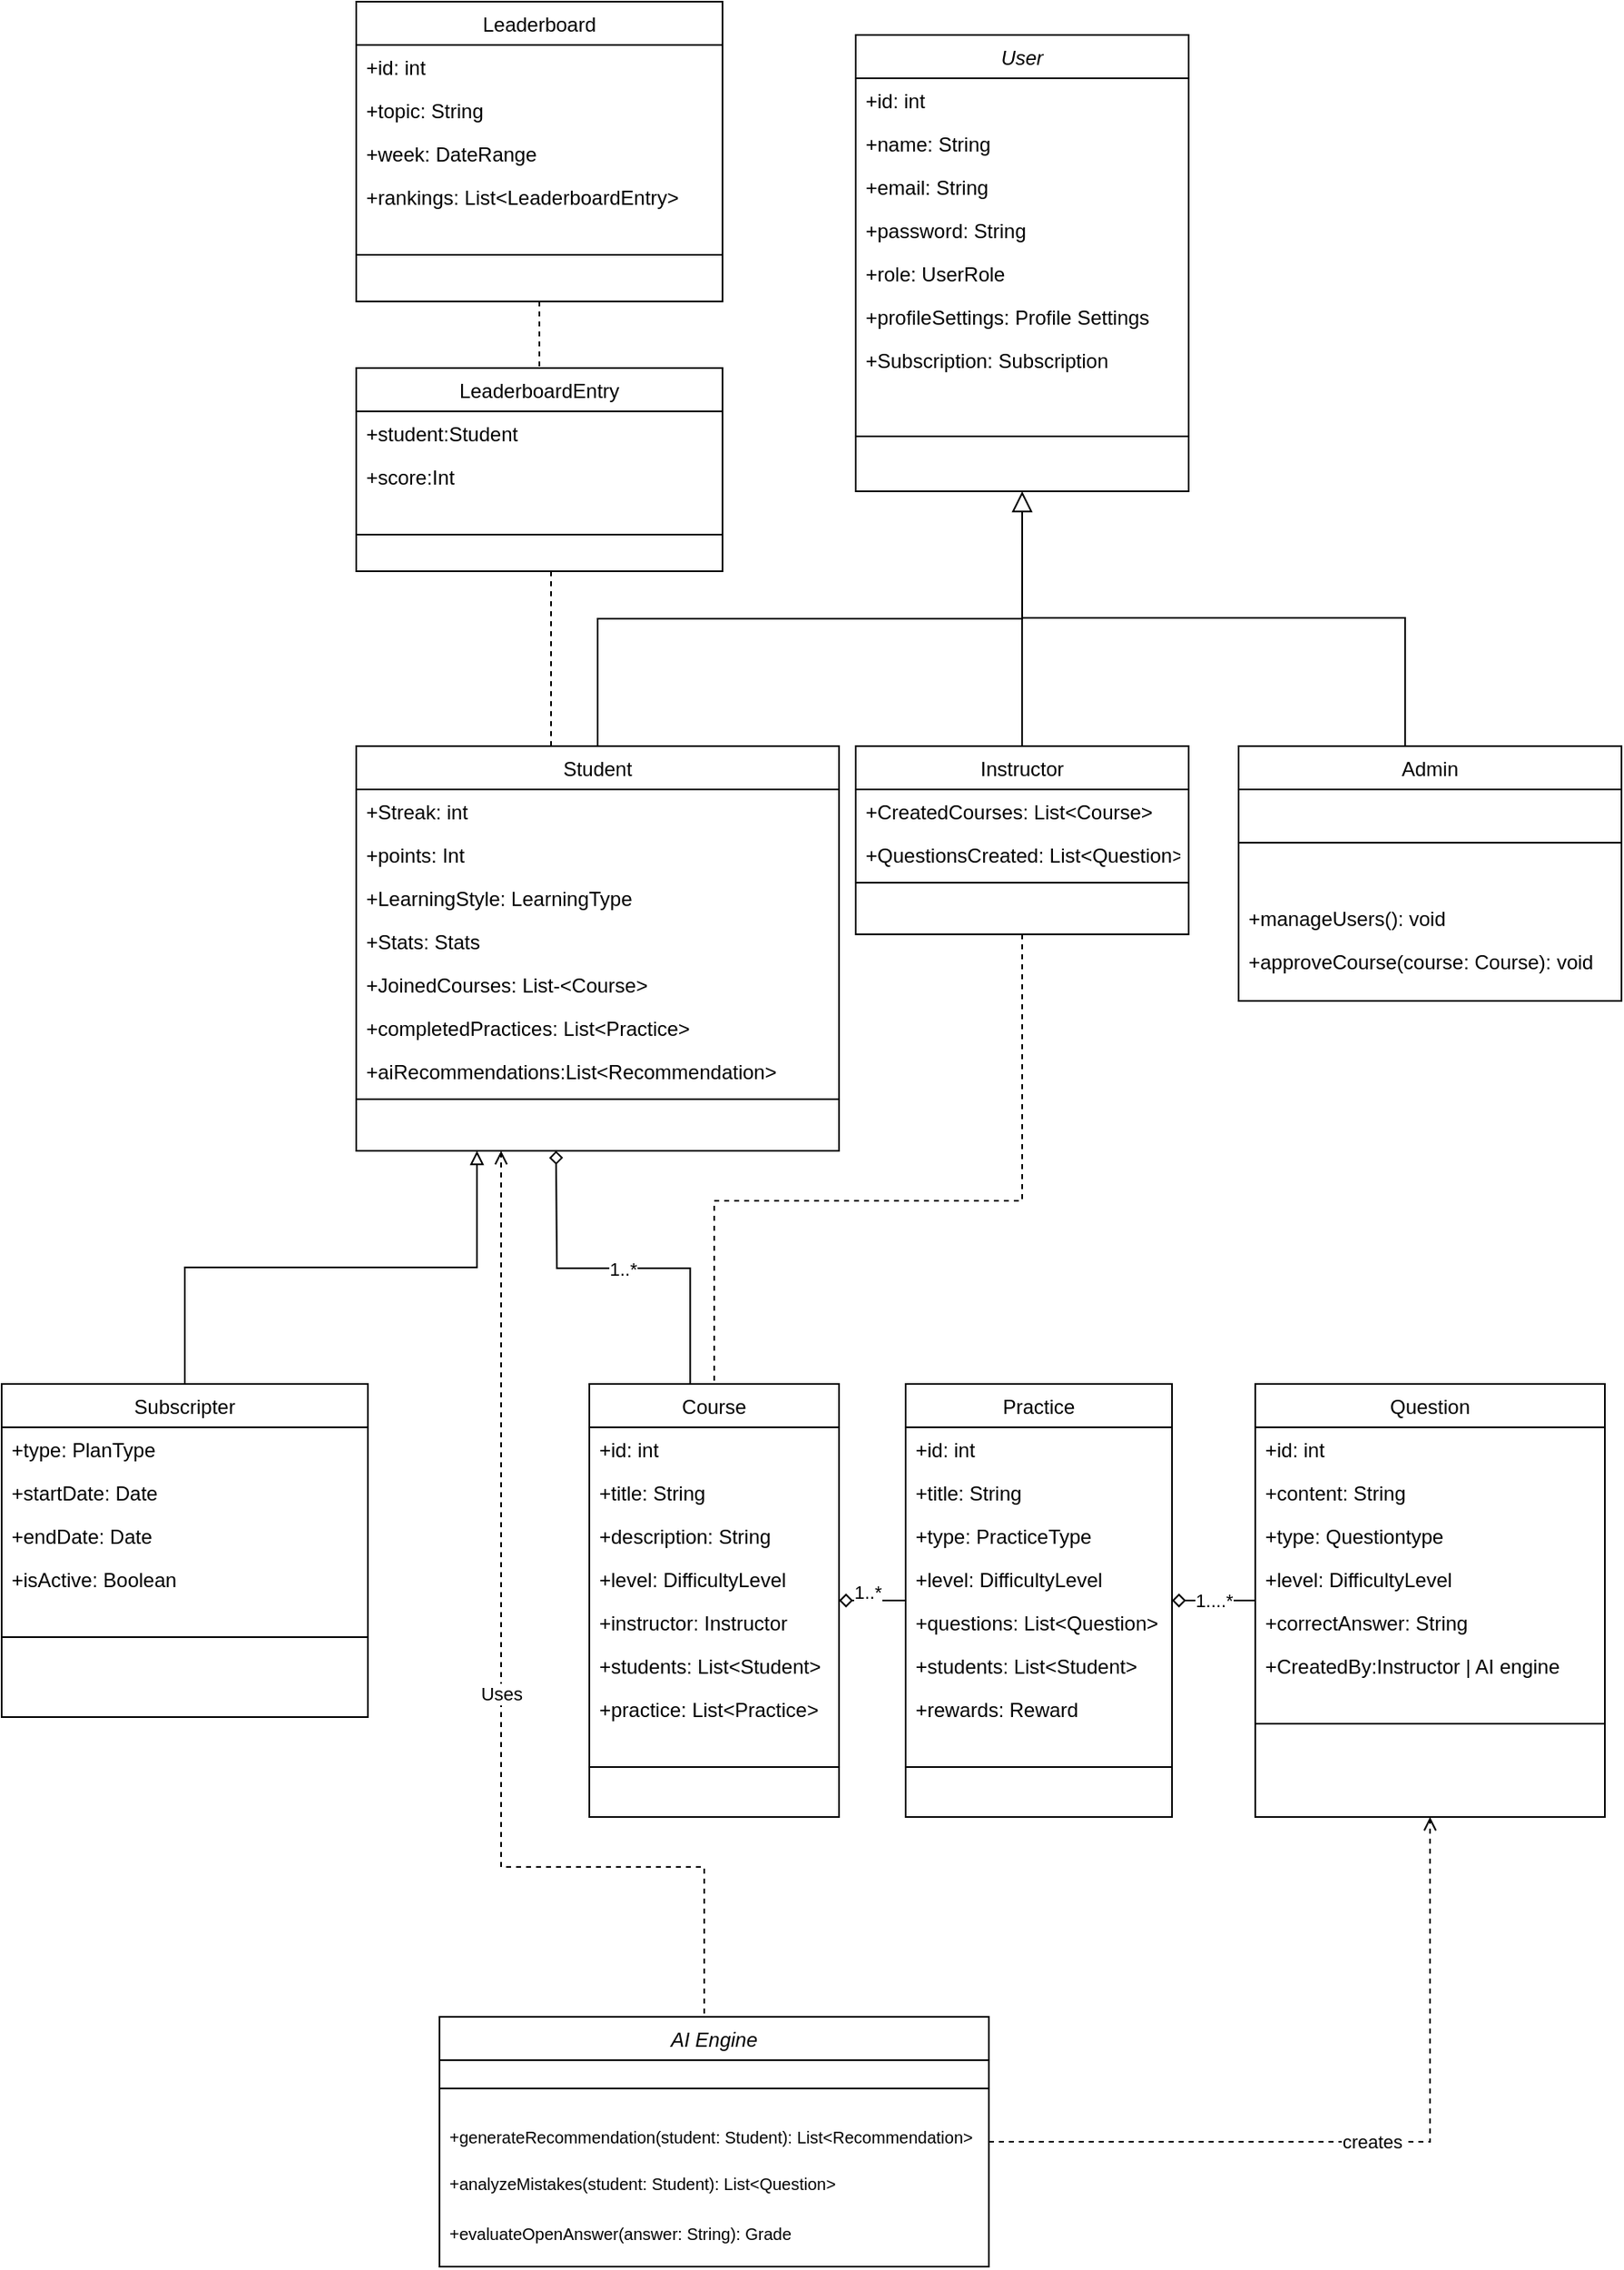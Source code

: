 <mxfile version="27.0.9">
  <diagram id="C5RBs43oDa-KdzZeNtuy" name="Page-1">
    <mxGraphModel dx="2593" dy="1504" grid="1" gridSize="10" guides="1" tooltips="1" connect="1" arrows="1" fold="1" page="1" pageScale="1" pageWidth="400" pageHeight="480" math="0" shadow="0">
      <root>
        <mxCell id="WIyWlLk6GJQsqaUBKTNV-0" />
        <mxCell id="WIyWlLk6GJQsqaUBKTNV-1" parent="WIyWlLk6GJQsqaUBKTNV-0" />
        <mxCell id="zkfFHV4jXpPFQw0GAbJ--0" value="User" style="swimlane;fontStyle=2;align=center;verticalAlign=top;childLayout=stackLayout;horizontal=1;startSize=26;horizontalStack=0;resizeParent=1;resizeLast=0;collapsible=1;marginBottom=0;rounded=0;shadow=0;strokeWidth=1;" parent="WIyWlLk6GJQsqaUBKTNV-1" vertex="1">
          <mxGeometry x="627" y="60" width="200" height="274" as="geometry">
            <mxRectangle x="230" y="140" width="160" height="26" as="alternateBounds" />
          </mxGeometry>
        </mxCell>
        <mxCell id="zkfFHV4jXpPFQw0GAbJ--1" value="+id: int" style="text;align=left;verticalAlign=top;spacingLeft=4;spacingRight=4;overflow=hidden;rotatable=0;points=[[0,0.5],[1,0.5]];portConstraint=eastwest;" parent="zkfFHV4jXpPFQw0GAbJ--0" vertex="1">
          <mxGeometry y="26" width="200" height="26" as="geometry" />
        </mxCell>
        <mxCell id="zkfFHV4jXpPFQw0GAbJ--2" value="+name: String" style="text;align=left;verticalAlign=top;spacingLeft=4;spacingRight=4;overflow=hidden;rotatable=0;points=[[0,0.5],[1,0.5]];portConstraint=eastwest;rounded=0;shadow=0;html=0;" parent="zkfFHV4jXpPFQw0GAbJ--0" vertex="1">
          <mxGeometry y="52" width="200" height="26" as="geometry" />
        </mxCell>
        <mxCell id="zkfFHV4jXpPFQw0GAbJ--3" value="+email: String" style="text;align=left;verticalAlign=top;spacingLeft=4;spacingRight=4;overflow=hidden;rotatable=0;points=[[0,0.5],[1,0.5]];portConstraint=eastwest;rounded=0;shadow=0;html=0;fillColor=none;" parent="zkfFHV4jXpPFQw0GAbJ--0" vertex="1">
          <mxGeometry y="78" width="200" height="26" as="geometry" />
        </mxCell>
        <mxCell id="H2PDiSUWAVNQHR9n_am8-68" value="+password: String" style="text;align=left;verticalAlign=top;spacingLeft=4;spacingRight=4;overflow=hidden;rotatable=0;points=[[0,0.5],[1,0.5]];portConstraint=eastwest;rounded=0;shadow=0;html=0;fillColor=none;" vertex="1" parent="zkfFHV4jXpPFQw0GAbJ--0">
          <mxGeometry y="104" width="200" height="26" as="geometry" />
        </mxCell>
        <mxCell id="H2PDiSUWAVNQHR9n_am8-69" value="+role: UserRole" style="text;align=left;verticalAlign=top;spacingLeft=4;spacingRight=4;overflow=hidden;rotatable=0;points=[[0,0.5],[1,0.5]];portConstraint=eastwest;rounded=0;shadow=0;html=0;fillColor=none;" vertex="1" parent="zkfFHV4jXpPFQw0GAbJ--0">
          <mxGeometry y="130" width="200" height="26" as="geometry" />
        </mxCell>
        <mxCell id="H2PDiSUWAVNQHR9n_am8-70" value="+profileSettings: Profile Settings" style="text;align=left;verticalAlign=top;spacingLeft=4;spacingRight=4;overflow=hidden;rotatable=0;points=[[0,0.5],[1,0.5]];portConstraint=eastwest;rounded=0;shadow=0;html=0;fillColor=none;" vertex="1" parent="zkfFHV4jXpPFQw0GAbJ--0">
          <mxGeometry y="156" width="200" height="26" as="geometry" />
        </mxCell>
        <mxCell id="H2PDiSUWAVNQHR9n_am8-71" value="+Subscription: Subscription" style="text;align=left;verticalAlign=top;spacingLeft=4;spacingRight=4;overflow=hidden;rotatable=0;points=[[0,0.5],[1,0.5]];portConstraint=eastwest;rounded=0;shadow=0;html=0;fillColor=none;" vertex="1" parent="zkfFHV4jXpPFQw0GAbJ--0">
          <mxGeometry y="182" width="200" height="26" as="geometry" />
        </mxCell>
        <mxCell id="zkfFHV4jXpPFQw0GAbJ--4" value="" style="line;html=1;strokeWidth=1;align=left;verticalAlign=middle;spacingTop=-1;spacingLeft=3;spacingRight=3;rotatable=0;labelPosition=right;points=[];portConstraint=eastwest;" parent="zkfFHV4jXpPFQw0GAbJ--0" vertex="1">
          <mxGeometry y="208" width="200" height="66" as="geometry" />
        </mxCell>
        <mxCell id="H2PDiSUWAVNQHR9n_am8-185" style="edgeStyle=orthogonalEdgeStyle;rounded=0;orthogonalLoop=1;jettySize=auto;html=1;entryX=0.5;entryY=1;entryDx=0;entryDy=0;dashed=1;endArrow=none;startFill=0;" edge="1" parent="WIyWlLk6GJQsqaUBKTNV-1" source="zkfFHV4jXpPFQw0GAbJ--6" target="H2PDiSUWAVNQHR9n_am8-166">
          <mxGeometry relative="1" as="geometry">
            <Array as="points">
              <mxPoint x="444" y="382" />
            </Array>
          </mxGeometry>
        </mxCell>
        <mxCell id="zkfFHV4jXpPFQw0GAbJ--6" value="Student" style="swimlane;fontStyle=0;align=center;verticalAlign=top;childLayout=stackLayout;horizontal=1;startSize=26;horizontalStack=0;resizeParent=1;resizeLast=0;collapsible=1;marginBottom=0;rounded=0;shadow=0;strokeWidth=1;" parent="WIyWlLk6GJQsqaUBKTNV-1" vertex="1">
          <mxGeometry x="327" y="487" width="290" height="243" as="geometry">
            <mxRectangle x="130" y="380" width="160" height="26" as="alternateBounds" />
          </mxGeometry>
        </mxCell>
        <mxCell id="zkfFHV4jXpPFQw0GAbJ--7" value="+Streak: int" style="text;align=left;verticalAlign=top;spacingLeft=4;spacingRight=4;overflow=hidden;rotatable=0;points=[[0,0.5],[1,0.5]];portConstraint=eastwest;" parent="zkfFHV4jXpPFQw0GAbJ--6" vertex="1">
          <mxGeometry y="26" width="290" height="26" as="geometry" />
        </mxCell>
        <mxCell id="zkfFHV4jXpPFQw0GAbJ--8" value="+points: Int" style="text;align=left;verticalAlign=top;spacingLeft=4;spacingRight=4;overflow=hidden;rotatable=0;points=[[0,0.5],[1,0.5]];portConstraint=eastwest;rounded=0;shadow=0;html=0;" parent="zkfFHV4jXpPFQw0GAbJ--6" vertex="1">
          <mxGeometry y="52" width="290" height="26" as="geometry" />
        </mxCell>
        <mxCell id="H2PDiSUWAVNQHR9n_am8-72" value="+LearningStyle: LearningType" style="text;align=left;verticalAlign=top;spacingLeft=4;spacingRight=4;overflow=hidden;rotatable=0;points=[[0,0.5],[1,0.5]];portConstraint=eastwest;rounded=0;shadow=0;html=0;" vertex="1" parent="zkfFHV4jXpPFQw0GAbJ--6">
          <mxGeometry y="78" width="290" height="26" as="geometry" />
        </mxCell>
        <mxCell id="H2PDiSUWAVNQHR9n_am8-73" value="+Stats: Stats" style="text;align=left;verticalAlign=top;spacingLeft=4;spacingRight=4;overflow=hidden;rotatable=0;points=[[0,0.5],[1,0.5]];portConstraint=eastwest;rounded=0;shadow=0;html=0;" vertex="1" parent="zkfFHV4jXpPFQw0GAbJ--6">
          <mxGeometry y="104" width="290" height="26" as="geometry" />
        </mxCell>
        <mxCell id="H2PDiSUWAVNQHR9n_am8-74" value="+JoinedCourses: List-&lt;Course&gt;" style="text;align=left;verticalAlign=top;spacingLeft=4;spacingRight=4;overflow=hidden;rotatable=0;points=[[0,0.5],[1,0.5]];portConstraint=eastwest;rounded=0;shadow=0;html=0;" vertex="1" parent="zkfFHV4jXpPFQw0GAbJ--6">
          <mxGeometry y="130" width="290" height="26" as="geometry" />
        </mxCell>
        <mxCell id="H2PDiSUWAVNQHR9n_am8-75" value="+completedPractices: List&lt;Practice&gt;" style="text;align=left;verticalAlign=top;spacingLeft=4;spacingRight=4;overflow=hidden;rotatable=0;points=[[0,0.5],[1,0.5]];portConstraint=eastwest;rounded=0;shadow=0;html=0;" vertex="1" parent="zkfFHV4jXpPFQw0GAbJ--6">
          <mxGeometry y="156" width="290" height="26" as="geometry" />
        </mxCell>
        <mxCell id="H2PDiSUWAVNQHR9n_am8-76" value="+aiRecommendations:List&lt;Recommendation&gt;" style="text;align=left;verticalAlign=top;spacingLeft=4;spacingRight=4;overflow=hidden;rotatable=0;points=[[0,0.5],[1,0.5]];portConstraint=eastwest;rounded=0;shadow=0;html=0;" vertex="1" parent="zkfFHV4jXpPFQw0GAbJ--6">
          <mxGeometry y="182" width="290" height="26" as="geometry" />
        </mxCell>
        <mxCell id="zkfFHV4jXpPFQw0GAbJ--9" value="" style="line;html=1;strokeWidth=1;align=left;verticalAlign=middle;spacingTop=-1;spacingLeft=3;spacingRight=3;rotatable=0;labelPosition=right;points=[];portConstraint=eastwest;" parent="zkfFHV4jXpPFQw0GAbJ--6" vertex="1">
          <mxGeometry y="208" width="290" height="8" as="geometry" />
        </mxCell>
        <mxCell id="zkfFHV4jXpPFQw0GAbJ--12" value="" style="endArrow=block;endSize=10;endFill=0;shadow=0;strokeWidth=1;rounded=0;curved=0;edgeStyle=elbowEdgeStyle;elbow=vertical;" parent="WIyWlLk6GJQsqaUBKTNV-1" source="zkfFHV4jXpPFQw0GAbJ--6" target="zkfFHV4jXpPFQw0GAbJ--0" edge="1">
          <mxGeometry width="160" relative="1" as="geometry">
            <mxPoint x="397" y="243" as="sourcePoint" />
            <mxPoint x="397" y="243" as="targetPoint" />
          </mxGeometry>
        </mxCell>
        <mxCell id="H2PDiSUWAVNQHR9n_am8-184" style="edgeStyle=orthogonalEdgeStyle;rounded=0;orthogonalLoop=1;jettySize=auto;html=1;endArrow=none;startFill=0;dashed=1;" edge="1" parent="WIyWlLk6GJQsqaUBKTNV-1" source="zkfFHV4jXpPFQw0GAbJ--13" target="H2PDiSUWAVNQHR9n_am8-95">
          <mxGeometry relative="1" as="geometry">
            <Array as="points">
              <mxPoint x="727" y="760" />
              <mxPoint x="542" y="760" />
            </Array>
          </mxGeometry>
        </mxCell>
        <mxCell id="zkfFHV4jXpPFQw0GAbJ--13" value="Instructor" style="swimlane;fontStyle=0;align=center;verticalAlign=top;childLayout=stackLayout;horizontal=1;startSize=26;horizontalStack=0;resizeParent=1;resizeLast=0;collapsible=1;marginBottom=0;rounded=0;shadow=0;strokeWidth=1;" parent="WIyWlLk6GJQsqaUBKTNV-1" vertex="1">
          <mxGeometry x="627" y="487" width="200" height="113" as="geometry">
            <mxRectangle x="340" y="380" width="170" height="26" as="alternateBounds" />
          </mxGeometry>
        </mxCell>
        <mxCell id="zkfFHV4jXpPFQw0GAbJ--14" value="+CreatedCourses: List&lt;Course&gt;" style="text;align=left;verticalAlign=top;spacingLeft=4;spacingRight=4;overflow=hidden;rotatable=0;points=[[0,0.5],[1,0.5]];portConstraint=eastwest;" parent="zkfFHV4jXpPFQw0GAbJ--13" vertex="1">
          <mxGeometry y="26" width="200" height="26" as="geometry" />
        </mxCell>
        <mxCell id="H2PDiSUWAVNQHR9n_am8-83" value="+QuestionsCreated: List&lt;Question&gt;" style="text;align=left;verticalAlign=top;spacingLeft=4;spacingRight=4;overflow=hidden;rotatable=0;points=[[0,0.5],[1,0.5]];portConstraint=eastwest;" vertex="1" parent="zkfFHV4jXpPFQw0GAbJ--13">
          <mxGeometry y="52" width="200" height="26" as="geometry" />
        </mxCell>
        <mxCell id="zkfFHV4jXpPFQw0GAbJ--15" value="" style="line;html=1;strokeWidth=1;align=left;verticalAlign=middle;spacingTop=-1;spacingLeft=3;spacingRight=3;rotatable=0;labelPosition=right;points=[];portConstraint=eastwest;" parent="zkfFHV4jXpPFQw0GAbJ--13" vertex="1">
          <mxGeometry y="78" width="200" height="8" as="geometry" />
        </mxCell>
        <mxCell id="zkfFHV4jXpPFQw0GAbJ--16" value="" style="endArrow=none;endSize=10;endFill=0;shadow=0;strokeWidth=1;rounded=0;curved=0;edgeStyle=elbowEdgeStyle;elbow=vertical;startFill=0;" parent="WIyWlLk6GJQsqaUBKTNV-1" edge="1">
          <mxGeometry width="160" relative="1" as="geometry">
            <mxPoint x="726.93" y="487" as="sourcePoint" />
            <mxPoint x="727" y="350" as="targetPoint" />
          </mxGeometry>
        </mxCell>
        <mxCell id="H2PDiSUWAVNQHR9n_am8-94" style="edgeStyle=orthogonalEdgeStyle;rounded=0;orthogonalLoop=1;jettySize=auto;html=1;endArrow=none;endFill=0;startFill=0;" edge="1" parent="WIyWlLk6GJQsqaUBKTNV-1" source="H2PDiSUWAVNQHR9n_am8-88">
          <mxGeometry relative="1" as="geometry">
            <mxPoint x="727" y="350" as="targetPoint" />
            <Array as="points">
              <mxPoint x="957" y="410" />
              <mxPoint x="727" y="410" />
            </Array>
          </mxGeometry>
        </mxCell>
        <mxCell id="H2PDiSUWAVNQHR9n_am8-88" value="Admin" style="swimlane;fontStyle=0;align=center;verticalAlign=top;childLayout=stackLayout;horizontal=1;startSize=26;horizontalStack=0;resizeParent=1;resizeLast=0;collapsible=1;marginBottom=0;rounded=0;shadow=0;strokeWidth=1;" vertex="1" parent="WIyWlLk6GJQsqaUBKTNV-1">
          <mxGeometry x="857" y="487" width="230" height="153" as="geometry">
            <mxRectangle x="340" y="380" width="170" height="26" as="alternateBounds" />
          </mxGeometry>
        </mxCell>
        <mxCell id="H2PDiSUWAVNQHR9n_am8-91" value="" style="line;html=1;strokeWidth=1;align=left;verticalAlign=middle;spacingTop=-1;spacingLeft=3;spacingRight=3;rotatable=0;labelPosition=right;points=[];portConstraint=eastwest;" vertex="1" parent="H2PDiSUWAVNQHR9n_am8-88">
          <mxGeometry y="26" width="230" height="64" as="geometry" />
        </mxCell>
        <mxCell id="H2PDiSUWAVNQHR9n_am8-89" value="+manageUsers(): void" style="text;align=left;verticalAlign=top;spacingLeft=4;spacingRight=4;overflow=hidden;rotatable=0;points=[[0,0.5],[1,0.5]];portConstraint=eastwest;" vertex="1" parent="H2PDiSUWAVNQHR9n_am8-88">
          <mxGeometry y="90" width="230" height="26" as="geometry" />
        </mxCell>
        <mxCell id="H2PDiSUWAVNQHR9n_am8-90" value="+approveCourse(course: Course): void" style="text;align=left;verticalAlign=top;spacingLeft=4;spacingRight=4;overflow=hidden;rotatable=0;points=[[0,0.5],[1,0.5]];portConstraint=eastwest;" vertex="1" parent="H2PDiSUWAVNQHR9n_am8-88">
          <mxGeometry y="116" width="230" height="26" as="geometry" />
        </mxCell>
        <mxCell id="H2PDiSUWAVNQHR9n_am8-179" value="1..*" style="edgeStyle=orthogonalEdgeStyle;rounded=0;orthogonalLoop=1;jettySize=auto;html=1;endArrow=diamond;endFill=0;strokeWidth=1;exitX=0.404;exitY=0;exitDx=0;exitDy=0;exitPerimeter=0;" edge="1" parent="WIyWlLk6GJQsqaUBKTNV-1" source="H2PDiSUWAVNQHR9n_am8-95">
          <mxGeometry relative="1" as="geometry">
            <mxPoint x="447.0" y="730.0" as="targetPoint" />
            <mxPoint x="527" y="860" as="sourcePoint" />
          </mxGeometry>
        </mxCell>
        <mxCell id="H2PDiSUWAVNQHR9n_am8-95" value="Course" style="swimlane;fontStyle=0;align=center;verticalAlign=top;childLayout=stackLayout;horizontal=1;startSize=26;horizontalStack=0;resizeParent=1;resizeLast=0;collapsible=1;marginBottom=0;rounded=0;shadow=0;strokeWidth=1;" vertex="1" parent="WIyWlLk6GJQsqaUBKTNV-1">
          <mxGeometry x="467" y="870" width="150" height="260" as="geometry">
            <mxRectangle x="340" y="380" width="170" height="26" as="alternateBounds" />
          </mxGeometry>
        </mxCell>
        <mxCell id="H2PDiSUWAVNQHR9n_am8-99" value="+id: int" style="text;align=left;verticalAlign=top;spacingLeft=4;spacingRight=4;overflow=hidden;rotatable=0;points=[[0,0.5],[1,0.5]];portConstraint=eastwest;" vertex="1" parent="H2PDiSUWAVNQHR9n_am8-95">
          <mxGeometry y="26" width="150" height="26" as="geometry" />
        </mxCell>
        <mxCell id="H2PDiSUWAVNQHR9n_am8-100" value="+title: String" style="text;align=left;verticalAlign=top;spacingLeft=4;spacingRight=4;overflow=hidden;rotatable=0;points=[[0,0.5],[1,0.5]];portConstraint=eastwest;" vertex="1" parent="H2PDiSUWAVNQHR9n_am8-95">
          <mxGeometry y="52" width="150" height="26" as="geometry" />
        </mxCell>
        <mxCell id="H2PDiSUWAVNQHR9n_am8-101" value="+description: String" style="text;align=left;verticalAlign=top;spacingLeft=4;spacingRight=4;overflow=hidden;rotatable=0;points=[[0,0.5],[1,0.5]];portConstraint=eastwest;" vertex="1" parent="H2PDiSUWAVNQHR9n_am8-95">
          <mxGeometry y="78" width="150" height="26" as="geometry" />
        </mxCell>
        <mxCell id="H2PDiSUWAVNQHR9n_am8-102" value="+level: DifficultyLevel" style="text;align=left;verticalAlign=top;spacingLeft=4;spacingRight=4;overflow=hidden;rotatable=0;points=[[0,0.5],[1,0.5]];portConstraint=eastwest;" vertex="1" parent="H2PDiSUWAVNQHR9n_am8-95">
          <mxGeometry y="104" width="150" height="26" as="geometry" />
        </mxCell>
        <mxCell id="H2PDiSUWAVNQHR9n_am8-103" value="+instructor: Instructor&#xa;" style="text;align=left;verticalAlign=top;spacingLeft=4;spacingRight=4;overflow=hidden;rotatable=0;points=[[0,0.5],[1,0.5]];portConstraint=eastwest;" vertex="1" parent="H2PDiSUWAVNQHR9n_am8-95">
          <mxGeometry y="130" width="150" height="26" as="geometry" />
        </mxCell>
        <mxCell id="H2PDiSUWAVNQHR9n_am8-104" value="+students: List&lt;Student&gt;" style="text;align=left;verticalAlign=top;spacingLeft=4;spacingRight=4;overflow=hidden;rotatable=0;points=[[0,0.5],[1,0.5]];portConstraint=eastwest;" vertex="1" parent="H2PDiSUWAVNQHR9n_am8-95">
          <mxGeometry y="156" width="150" height="26" as="geometry" />
        </mxCell>
        <mxCell id="H2PDiSUWAVNQHR9n_am8-105" value="+practice: List&lt;Practice&gt;" style="text;align=left;verticalAlign=top;spacingLeft=4;spacingRight=4;overflow=hidden;rotatable=0;points=[[0,0.5],[1,0.5]];portConstraint=eastwest;" vertex="1" parent="H2PDiSUWAVNQHR9n_am8-95">
          <mxGeometry y="182" width="150" height="26" as="geometry" />
        </mxCell>
        <mxCell id="H2PDiSUWAVNQHR9n_am8-96" value="" style="line;html=1;strokeWidth=1;align=left;verticalAlign=middle;spacingTop=-1;spacingLeft=3;spacingRight=3;rotatable=0;labelPosition=right;points=[];portConstraint=eastwest;" vertex="1" parent="H2PDiSUWAVNQHR9n_am8-95">
          <mxGeometry y="208" width="150" height="44" as="geometry" />
        </mxCell>
        <mxCell id="H2PDiSUWAVNQHR9n_am8-180" style="edgeStyle=orthogonalEdgeStyle;rounded=0;orthogonalLoop=1;jettySize=auto;html=1;endArrow=diamond;endFill=0;" edge="1" parent="WIyWlLk6GJQsqaUBKTNV-1" source="H2PDiSUWAVNQHR9n_am8-116" target="H2PDiSUWAVNQHR9n_am8-95">
          <mxGeometry relative="1" as="geometry" />
        </mxCell>
        <mxCell id="H2PDiSUWAVNQHR9n_am8-182" value="&lt;div&gt;1..*&lt;/div&gt;&lt;div&gt;&lt;br&gt;&lt;/div&gt;" style="edgeLabel;html=1;align=center;verticalAlign=middle;resizable=0;points=[];" vertex="1" connectable="0" parent="H2PDiSUWAVNQHR9n_am8-180">
          <mxGeometry x="0.185" y="2" relative="1" as="geometry">
            <mxPoint as="offset" />
          </mxGeometry>
        </mxCell>
        <mxCell id="H2PDiSUWAVNQHR9n_am8-116" value="Practice" style="swimlane;fontStyle=0;align=center;verticalAlign=top;childLayout=stackLayout;horizontal=1;startSize=26;horizontalStack=0;resizeParent=1;resizeLast=0;collapsible=1;marginBottom=0;rounded=0;shadow=0;strokeWidth=1;" vertex="1" parent="WIyWlLk6GJQsqaUBKTNV-1">
          <mxGeometry x="657" y="870" width="160" height="260" as="geometry">
            <mxRectangle x="340" y="380" width="170" height="26" as="alternateBounds" />
          </mxGeometry>
        </mxCell>
        <mxCell id="H2PDiSUWAVNQHR9n_am8-117" value="+id: int" style="text;align=left;verticalAlign=top;spacingLeft=4;spacingRight=4;overflow=hidden;rotatable=0;points=[[0,0.5],[1,0.5]];portConstraint=eastwest;" vertex="1" parent="H2PDiSUWAVNQHR9n_am8-116">
          <mxGeometry y="26" width="160" height="26" as="geometry" />
        </mxCell>
        <mxCell id="H2PDiSUWAVNQHR9n_am8-118" value="+title: String" style="text;align=left;verticalAlign=top;spacingLeft=4;spacingRight=4;overflow=hidden;rotatable=0;points=[[0,0.5],[1,0.5]];portConstraint=eastwest;" vertex="1" parent="H2PDiSUWAVNQHR9n_am8-116">
          <mxGeometry y="52" width="160" height="26" as="geometry" />
        </mxCell>
        <mxCell id="H2PDiSUWAVNQHR9n_am8-119" value="+type: PracticeType" style="text;align=left;verticalAlign=top;spacingLeft=4;spacingRight=4;overflow=hidden;rotatable=0;points=[[0,0.5],[1,0.5]];portConstraint=eastwest;" vertex="1" parent="H2PDiSUWAVNQHR9n_am8-116">
          <mxGeometry y="78" width="160" height="26" as="geometry" />
        </mxCell>
        <mxCell id="H2PDiSUWAVNQHR9n_am8-120" value="+level: DifficultyLevel" style="text;align=left;verticalAlign=top;spacingLeft=4;spacingRight=4;overflow=hidden;rotatable=0;points=[[0,0.5],[1,0.5]];portConstraint=eastwest;" vertex="1" parent="H2PDiSUWAVNQHR9n_am8-116">
          <mxGeometry y="104" width="160" height="26" as="geometry" />
        </mxCell>
        <mxCell id="H2PDiSUWAVNQHR9n_am8-121" value="+questions: List&lt;Question&gt;" style="text;align=left;verticalAlign=top;spacingLeft=4;spacingRight=4;overflow=hidden;rotatable=0;points=[[0,0.5],[1,0.5]];portConstraint=eastwest;" vertex="1" parent="H2PDiSUWAVNQHR9n_am8-116">
          <mxGeometry y="130" width="160" height="26" as="geometry" />
        </mxCell>
        <mxCell id="H2PDiSUWAVNQHR9n_am8-122" value="+students: List&lt;Student&gt;" style="text;align=left;verticalAlign=top;spacingLeft=4;spacingRight=4;overflow=hidden;rotatable=0;points=[[0,0.5],[1,0.5]];portConstraint=eastwest;" vertex="1" parent="H2PDiSUWAVNQHR9n_am8-116">
          <mxGeometry y="156" width="160" height="26" as="geometry" />
        </mxCell>
        <mxCell id="H2PDiSUWAVNQHR9n_am8-123" value="+rewards: Reward" style="text;align=left;verticalAlign=top;spacingLeft=4;spacingRight=4;overflow=hidden;rotatable=0;points=[[0,0.5],[1,0.5]];portConstraint=eastwest;" vertex="1" parent="H2PDiSUWAVNQHR9n_am8-116">
          <mxGeometry y="182" width="160" height="26" as="geometry" />
        </mxCell>
        <mxCell id="H2PDiSUWAVNQHR9n_am8-124" value="" style="line;html=1;strokeWidth=1;align=left;verticalAlign=middle;spacingTop=-1;spacingLeft=3;spacingRight=3;rotatable=0;labelPosition=right;points=[];portConstraint=eastwest;" vertex="1" parent="H2PDiSUWAVNQHR9n_am8-116">
          <mxGeometry y="208" width="160" height="44" as="geometry" />
        </mxCell>
        <mxCell id="H2PDiSUWAVNQHR9n_am8-181" value="1....*" style="edgeStyle=orthogonalEdgeStyle;rounded=0;orthogonalLoop=1;jettySize=auto;html=1;endArrow=diamond;endFill=0;" edge="1" parent="WIyWlLk6GJQsqaUBKTNV-1" source="H2PDiSUWAVNQHR9n_am8-134" target="H2PDiSUWAVNQHR9n_am8-116">
          <mxGeometry relative="1" as="geometry" />
        </mxCell>
        <mxCell id="H2PDiSUWAVNQHR9n_am8-134" value="Question" style="swimlane;fontStyle=0;align=center;verticalAlign=top;childLayout=stackLayout;horizontal=1;startSize=26;horizontalStack=0;resizeParent=1;resizeLast=0;collapsible=1;marginBottom=0;rounded=0;shadow=0;strokeWidth=1;" vertex="1" parent="WIyWlLk6GJQsqaUBKTNV-1">
          <mxGeometry x="867" y="870" width="210" height="260" as="geometry">
            <mxRectangle x="340" y="380" width="170" height="26" as="alternateBounds" />
          </mxGeometry>
        </mxCell>
        <mxCell id="H2PDiSUWAVNQHR9n_am8-135" value="+id: int" style="text;align=left;verticalAlign=top;spacingLeft=4;spacingRight=4;overflow=hidden;rotatable=0;points=[[0,0.5],[1,0.5]];portConstraint=eastwest;" vertex="1" parent="H2PDiSUWAVNQHR9n_am8-134">
          <mxGeometry y="26" width="210" height="26" as="geometry" />
        </mxCell>
        <mxCell id="H2PDiSUWAVNQHR9n_am8-136" value="+content: String" style="text;align=left;verticalAlign=top;spacingLeft=4;spacingRight=4;overflow=hidden;rotatable=0;points=[[0,0.5],[1,0.5]];portConstraint=eastwest;" vertex="1" parent="H2PDiSUWAVNQHR9n_am8-134">
          <mxGeometry y="52" width="210" height="26" as="geometry" />
        </mxCell>
        <mxCell id="H2PDiSUWAVNQHR9n_am8-137" value="+type: Questiontype" style="text;align=left;verticalAlign=top;spacingLeft=4;spacingRight=4;overflow=hidden;rotatable=0;points=[[0,0.5],[1,0.5]];portConstraint=eastwest;" vertex="1" parent="H2PDiSUWAVNQHR9n_am8-134">
          <mxGeometry y="78" width="210" height="26" as="geometry" />
        </mxCell>
        <mxCell id="H2PDiSUWAVNQHR9n_am8-138" value="+level: DifficultyLevel" style="text;align=left;verticalAlign=top;spacingLeft=4;spacingRight=4;overflow=hidden;rotatable=0;points=[[0,0.5],[1,0.5]];portConstraint=eastwest;" vertex="1" parent="H2PDiSUWAVNQHR9n_am8-134">
          <mxGeometry y="104" width="210" height="26" as="geometry" />
        </mxCell>
        <mxCell id="H2PDiSUWAVNQHR9n_am8-139" value="+correctAnswer: String" style="text;align=left;verticalAlign=top;spacingLeft=4;spacingRight=4;overflow=hidden;rotatable=0;points=[[0,0.5],[1,0.5]];portConstraint=eastwest;" vertex="1" parent="H2PDiSUWAVNQHR9n_am8-134">
          <mxGeometry y="130" width="210" height="26" as="geometry" />
        </mxCell>
        <mxCell id="H2PDiSUWAVNQHR9n_am8-140" value="+CreatedBy:Instructor | AI engine" style="text;align=left;verticalAlign=top;spacingLeft=4;spacingRight=4;overflow=hidden;rotatable=0;points=[[0,0.5],[1,0.5]];portConstraint=eastwest;" vertex="1" parent="H2PDiSUWAVNQHR9n_am8-134">
          <mxGeometry y="156" width="210" height="26" as="geometry" />
        </mxCell>
        <mxCell id="H2PDiSUWAVNQHR9n_am8-142" value="" style="line;html=1;strokeWidth=1;align=left;verticalAlign=middle;spacingTop=-1;spacingLeft=3;spacingRight=3;rotatable=0;labelPosition=right;points=[];portConstraint=eastwest;" vertex="1" parent="H2PDiSUWAVNQHR9n_am8-134">
          <mxGeometry y="182" width="210" height="44" as="geometry" />
        </mxCell>
        <mxCell id="H2PDiSUWAVNQHR9n_am8-189" value="creates" style="edgeStyle=orthogonalEdgeStyle;rounded=0;orthogonalLoop=1;jettySize=auto;html=1;entryX=0.5;entryY=1;entryDx=0;entryDy=0;dashed=1;endArrow=open;endFill=0;" edge="1" parent="WIyWlLk6GJQsqaUBKTNV-1" source="H2PDiSUWAVNQHR9n_am8-145" target="H2PDiSUWAVNQHR9n_am8-134">
          <mxGeometry relative="1" as="geometry" />
        </mxCell>
        <mxCell id="H2PDiSUWAVNQHR9n_am8-190" value="Uses" style="edgeStyle=orthogonalEdgeStyle;rounded=0;orthogonalLoop=1;jettySize=auto;html=1;dashed=1;endArrow=open;endFill=0;" edge="1" parent="WIyWlLk6GJQsqaUBKTNV-1">
          <mxGeometry relative="1" as="geometry">
            <mxPoint x="414" y="730" as="targetPoint" />
            <mxPoint x="536" y="1260" as="sourcePoint" />
            <Array as="points">
              <mxPoint x="536" y="1160" />
              <mxPoint x="414" y="1160" />
            </Array>
          </mxGeometry>
        </mxCell>
        <mxCell id="H2PDiSUWAVNQHR9n_am8-145" value="AI Engine" style="swimlane;fontStyle=2;align=center;verticalAlign=top;childLayout=stackLayout;horizontal=1;startSize=26;horizontalStack=0;resizeParent=1;resizeLast=0;collapsible=1;marginBottom=0;rounded=0;shadow=0;strokeWidth=1;" vertex="1" parent="WIyWlLk6GJQsqaUBKTNV-1">
          <mxGeometry x="377" y="1250" width="330" height="150" as="geometry">
            <mxRectangle x="230" y="140" width="160" height="26" as="alternateBounds" />
          </mxGeometry>
        </mxCell>
        <mxCell id="H2PDiSUWAVNQHR9n_am8-153" value="" style="line;html=1;strokeWidth=1;align=left;verticalAlign=middle;spacingTop=-1;spacingLeft=3;spacingRight=3;rotatable=0;labelPosition=right;points=[];portConstraint=eastwest;" vertex="1" parent="H2PDiSUWAVNQHR9n_am8-145">
          <mxGeometry y="26" width="330" height="34" as="geometry" />
        </mxCell>
        <mxCell id="H2PDiSUWAVNQHR9n_am8-154" value="+generateRecommendation(student: Student): List&lt;Recommendation&gt;" style="text;align=left;verticalAlign=top;spacingLeft=4;spacingRight=4;overflow=hidden;rotatable=0;points=[[0,0.5],[1,0.5]];portConstraint=eastwest;fontSize=10;" vertex="1" parent="H2PDiSUWAVNQHR9n_am8-145">
          <mxGeometry y="60" width="330" height="28" as="geometry" />
        </mxCell>
        <mxCell id="H2PDiSUWAVNQHR9n_am8-155" value="+analyzeMistakes(student: Student): List&lt;Question&gt;" style="text;align=left;verticalAlign=top;spacingLeft=4;spacingRight=4;overflow=hidden;rotatable=0;points=[[0,0.5],[1,0.5]];portConstraint=eastwest;fontSize=10;" vertex="1" parent="H2PDiSUWAVNQHR9n_am8-145">
          <mxGeometry y="88" width="330" height="30" as="geometry" />
        </mxCell>
        <mxCell id="H2PDiSUWAVNQHR9n_am8-156" value="+evaluateOpenAnswer(answer: String): Grade" style="text;align=left;verticalAlign=top;spacingLeft=4;spacingRight=4;overflow=hidden;rotatable=0;points=[[0,0.5],[1,0.5]];portConstraint=eastwest;fontSize=10;" vertex="1" parent="H2PDiSUWAVNQHR9n_am8-145">
          <mxGeometry y="118" width="330" height="30" as="geometry" />
        </mxCell>
        <mxCell id="H2PDiSUWAVNQHR9n_am8-186" style="edgeStyle=orthogonalEdgeStyle;rounded=0;orthogonalLoop=1;jettySize=auto;html=1;entryX=0.5;entryY=0;entryDx=0;entryDy=0;endArrow=none;startFill=0;dashed=1;" edge="1" parent="WIyWlLk6GJQsqaUBKTNV-1" source="H2PDiSUWAVNQHR9n_am8-157" target="H2PDiSUWAVNQHR9n_am8-166">
          <mxGeometry relative="1" as="geometry" />
        </mxCell>
        <mxCell id="H2PDiSUWAVNQHR9n_am8-157" value="Leaderboard" style="swimlane;fontStyle=0;align=center;verticalAlign=top;childLayout=stackLayout;horizontal=1;startSize=26;horizontalStack=0;resizeParent=1;resizeLast=0;collapsible=1;marginBottom=0;rounded=0;shadow=0;strokeWidth=1;" vertex="1" parent="WIyWlLk6GJQsqaUBKTNV-1">
          <mxGeometry x="327" y="40" width="220" height="180" as="geometry">
            <mxRectangle x="340" y="380" width="170" height="26" as="alternateBounds" />
          </mxGeometry>
        </mxCell>
        <mxCell id="H2PDiSUWAVNQHR9n_am8-158" value="+id: int" style="text;align=left;verticalAlign=top;spacingLeft=4;spacingRight=4;overflow=hidden;rotatable=0;points=[[0,0.5],[1,0.5]];portConstraint=eastwest;" vertex="1" parent="H2PDiSUWAVNQHR9n_am8-157">
          <mxGeometry y="26" width="220" height="26" as="geometry" />
        </mxCell>
        <mxCell id="H2PDiSUWAVNQHR9n_am8-159" value="+topic: String" style="text;align=left;verticalAlign=top;spacingLeft=4;spacingRight=4;overflow=hidden;rotatable=0;points=[[0,0.5],[1,0.5]];portConstraint=eastwest;" vertex="1" parent="H2PDiSUWAVNQHR9n_am8-157">
          <mxGeometry y="52" width="220" height="26" as="geometry" />
        </mxCell>
        <mxCell id="H2PDiSUWAVNQHR9n_am8-160" value="+week: DateRange" style="text;align=left;verticalAlign=top;spacingLeft=4;spacingRight=4;overflow=hidden;rotatable=0;points=[[0,0.5],[1,0.5]];portConstraint=eastwest;" vertex="1" parent="H2PDiSUWAVNQHR9n_am8-157">
          <mxGeometry y="78" width="220" height="26" as="geometry" />
        </mxCell>
        <mxCell id="H2PDiSUWAVNQHR9n_am8-161" value="+rankings: List&lt;LeaderboardEntry&gt;" style="text;align=left;verticalAlign=top;spacingLeft=4;spacingRight=4;overflow=hidden;rotatable=0;points=[[0,0.5],[1,0.5]];portConstraint=eastwest;" vertex="1" parent="H2PDiSUWAVNQHR9n_am8-157">
          <mxGeometry y="104" width="220" height="26" as="geometry" />
        </mxCell>
        <mxCell id="H2PDiSUWAVNQHR9n_am8-165" value="" style="line;html=1;strokeWidth=1;align=left;verticalAlign=middle;spacingTop=-1;spacingLeft=3;spacingRight=3;rotatable=0;labelPosition=right;points=[];portConstraint=eastwest;" vertex="1" parent="H2PDiSUWAVNQHR9n_am8-157">
          <mxGeometry y="130" width="220" height="44" as="geometry" />
        </mxCell>
        <mxCell id="H2PDiSUWAVNQHR9n_am8-166" value="LeaderboardEntry" style="swimlane;fontStyle=0;align=center;verticalAlign=top;childLayout=stackLayout;horizontal=1;startSize=26;horizontalStack=0;resizeParent=1;resizeLast=0;collapsible=1;marginBottom=0;rounded=0;shadow=0;strokeWidth=1;" vertex="1" parent="WIyWlLk6GJQsqaUBKTNV-1">
          <mxGeometry x="327" y="260" width="220" height="122" as="geometry">
            <mxRectangle x="340" y="380" width="170" height="26" as="alternateBounds" />
          </mxGeometry>
        </mxCell>
        <mxCell id="H2PDiSUWAVNQHR9n_am8-167" value="+student:Student" style="text;align=left;verticalAlign=top;spacingLeft=4;spacingRight=4;overflow=hidden;rotatable=0;points=[[0,0.5],[1,0.5]];portConstraint=eastwest;" vertex="1" parent="H2PDiSUWAVNQHR9n_am8-166">
          <mxGeometry y="26" width="220" height="26" as="geometry" />
        </mxCell>
        <mxCell id="H2PDiSUWAVNQHR9n_am8-168" value="+score:Int" style="text;align=left;verticalAlign=top;spacingLeft=4;spacingRight=4;overflow=hidden;rotatable=0;points=[[0,0.5],[1,0.5]];portConstraint=eastwest;" vertex="1" parent="H2PDiSUWAVNQHR9n_am8-166">
          <mxGeometry y="52" width="220" height="26" as="geometry" />
        </mxCell>
        <mxCell id="H2PDiSUWAVNQHR9n_am8-171" value="" style="line;html=1;strokeWidth=1;align=left;verticalAlign=middle;spacingTop=-1;spacingLeft=3;spacingRight=3;rotatable=0;labelPosition=right;points=[];portConstraint=eastwest;" vertex="1" parent="H2PDiSUWAVNQHR9n_am8-166">
          <mxGeometry y="78" width="220" height="44" as="geometry" />
        </mxCell>
        <mxCell id="H2PDiSUWAVNQHR9n_am8-188" style="edgeStyle=orthogonalEdgeStyle;rounded=0;orthogonalLoop=1;jettySize=auto;html=1;entryX=0.25;entryY=1;entryDx=0;entryDy=0;endArrow=block;endFill=0;" edge="1" parent="WIyWlLk6GJQsqaUBKTNV-1" source="H2PDiSUWAVNQHR9n_am8-172" target="zkfFHV4jXpPFQw0GAbJ--6">
          <mxGeometry relative="1" as="geometry" />
        </mxCell>
        <mxCell id="H2PDiSUWAVNQHR9n_am8-172" value="Subscripter" style="swimlane;fontStyle=0;align=center;verticalAlign=top;childLayout=stackLayout;horizontal=1;startSize=26;horizontalStack=0;resizeParent=1;resizeLast=0;collapsible=1;marginBottom=0;rounded=0;shadow=0;strokeWidth=1;" vertex="1" parent="WIyWlLk6GJQsqaUBKTNV-1">
          <mxGeometry x="114" y="870" width="220" height="200" as="geometry">
            <mxRectangle x="340" y="380" width="170" height="26" as="alternateBounds" />
          </mxGeometry>
        </mxCell>
        <mxCell id="H2PDiSUWAVNQHR9n_am8-174" value="+type: PlanType" style="text;align=left;verticalAlign=top;spacingLeft=4;spacingRight=4;overflow=hidden;rotatable=0;points=[[0,0.5],[1,0.5]];portConstraint=eastwest;" vertex="1" parent="H2PDiSUWAVNQHR9n_am8-172">
          <mxGeometry y="26" width="220" height="26" as="geometry" />
        </mxCell>
        <mxCell id="H2PDiSUWAVNQHR9n_am8-176" value="+startDate: Date" style="text;align=left;verticalAlign=top;spacingLeft=4;spacingRight=4;overflow=hidden;rotatable=0;points=[[0,0.5],[1,0.5]];portConstraint=eastwest;" vertex="1" parent="H2PDiSUWAVNQHR9n_am8-172">
          <mxGeometry y="52" width="220" height="26" as="geometry" />
        </mxCell>
        <mxCell id="H2PDiSUWAVNQHR9n_am8-177" value="+endDate: Date" style="text;align=left;verticalAlign=top;spacingLeft=4;spacingRight=4;overflow=hidden;rotatable=0;points=[[0,0.5],[1,0.5]];portConstraint=eastwest;" vertex="1" parent="H2PDiSUWAVNQHR9n_am8-172">
          <mxGeometry y="78" width="220" height="26" as="geometry" />
        </mxCell>
        <mxCell id="H2PDiSUWAVNQHR9n_am8-178" value="+isActive: Boolean" style="text;align=left;verticalAlign=top;spacingLeft=4;spacingRight=4;overflow=hidden;rotatable=0;points=[[0,0.5],[1,0.5]];portConstraint=eastwest;" vertex="1" parent="H2PDiSUWAVNQHR9n_am8-172">
          <mxGeometry y="104" width="220" height="26" as="geometry" />
        </mxCell>
        <mxCell id="H2PDiSUWAVNQHR9n_am8-175" value="" style="line;html=1;strokeWidth=1;align=left;verticalAlign=middle;spacingTop=-1;spacingLeft=3;spacingRight=3;rotatable=0;labelPosition=right;points=[];portConstraint=eastwest;" vertex="1" parent="H2PDiSUWAVNQHR9n_am8-172">
          <mxGeometry y="130" width="220" height="44" as="geometry" />
        </mxCell>
      </root>
    </mxGraphModel>
  </diagram>
</mxfile>
